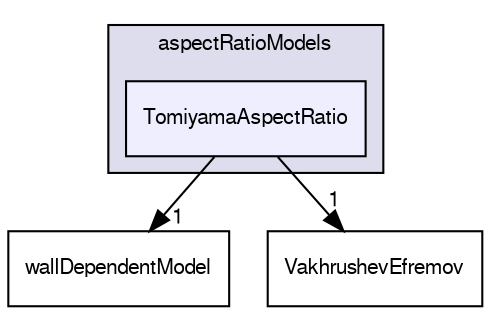 digraph "applications/solvers/multiphase/twoPhaseEulerFoam/interfacialModels/aspectRatioModels/TomiyamaAspectRatio" {
  bgcolor=transparent;
  compound=true
  node [ fontsize="10", fontname="FreeSans"];
  edge [ labelfontsize="10", labelfontname="FreeSans"];
  subgraph clusterdir_61a4c66f01258155d2258fd2274f3c82 {
    graph [ bgcolor="#ddddee", pencolor="black", label="aspectRatioModels" fontname="FreeSans", fontsize="10", URL="dir_61a4c66f01258155d2258fd2274f3c82.html"]
  dir_ca1457f22a1eecebe23114c4a05c7fa9 [shape=box, label="TomiyamaAspectRatio", style="filled", fillcolor="#eeeeff", pencolor="black", URL="dir_ca1457f22a1eecebe23114c4a05c7fa9.html"];
  }
  dir_9a64456bd455cf322ce106d4d8831907 [shape=box label="wallDependentModel" URL="dir_9a64456bd455cf322ce106d4d8831907.html"];
  dir_4ee27ff397c98cb392ece2a916aeff03 [shape=box label="VakhrushevEfremov" URL="dir_4ee27ff397c98cb392ece2a916aeff03.html"];
  dir_ca1457f22a1eecebe23114c4a05c7fa9->dir_9a64456bd455cf322ce106d4d8831907 [headlabel="1", labeldistance=1.5 headhref="dir_000201_000230.html"];
  dir_ca1457f22a1eecebe23114c4a05c7fa9->dir_4ee27ff397c98cb392ece2a916aeff03 [headlabel="1", labeldistance=1.5 headhref="dir_000201_000202.html"];
}

